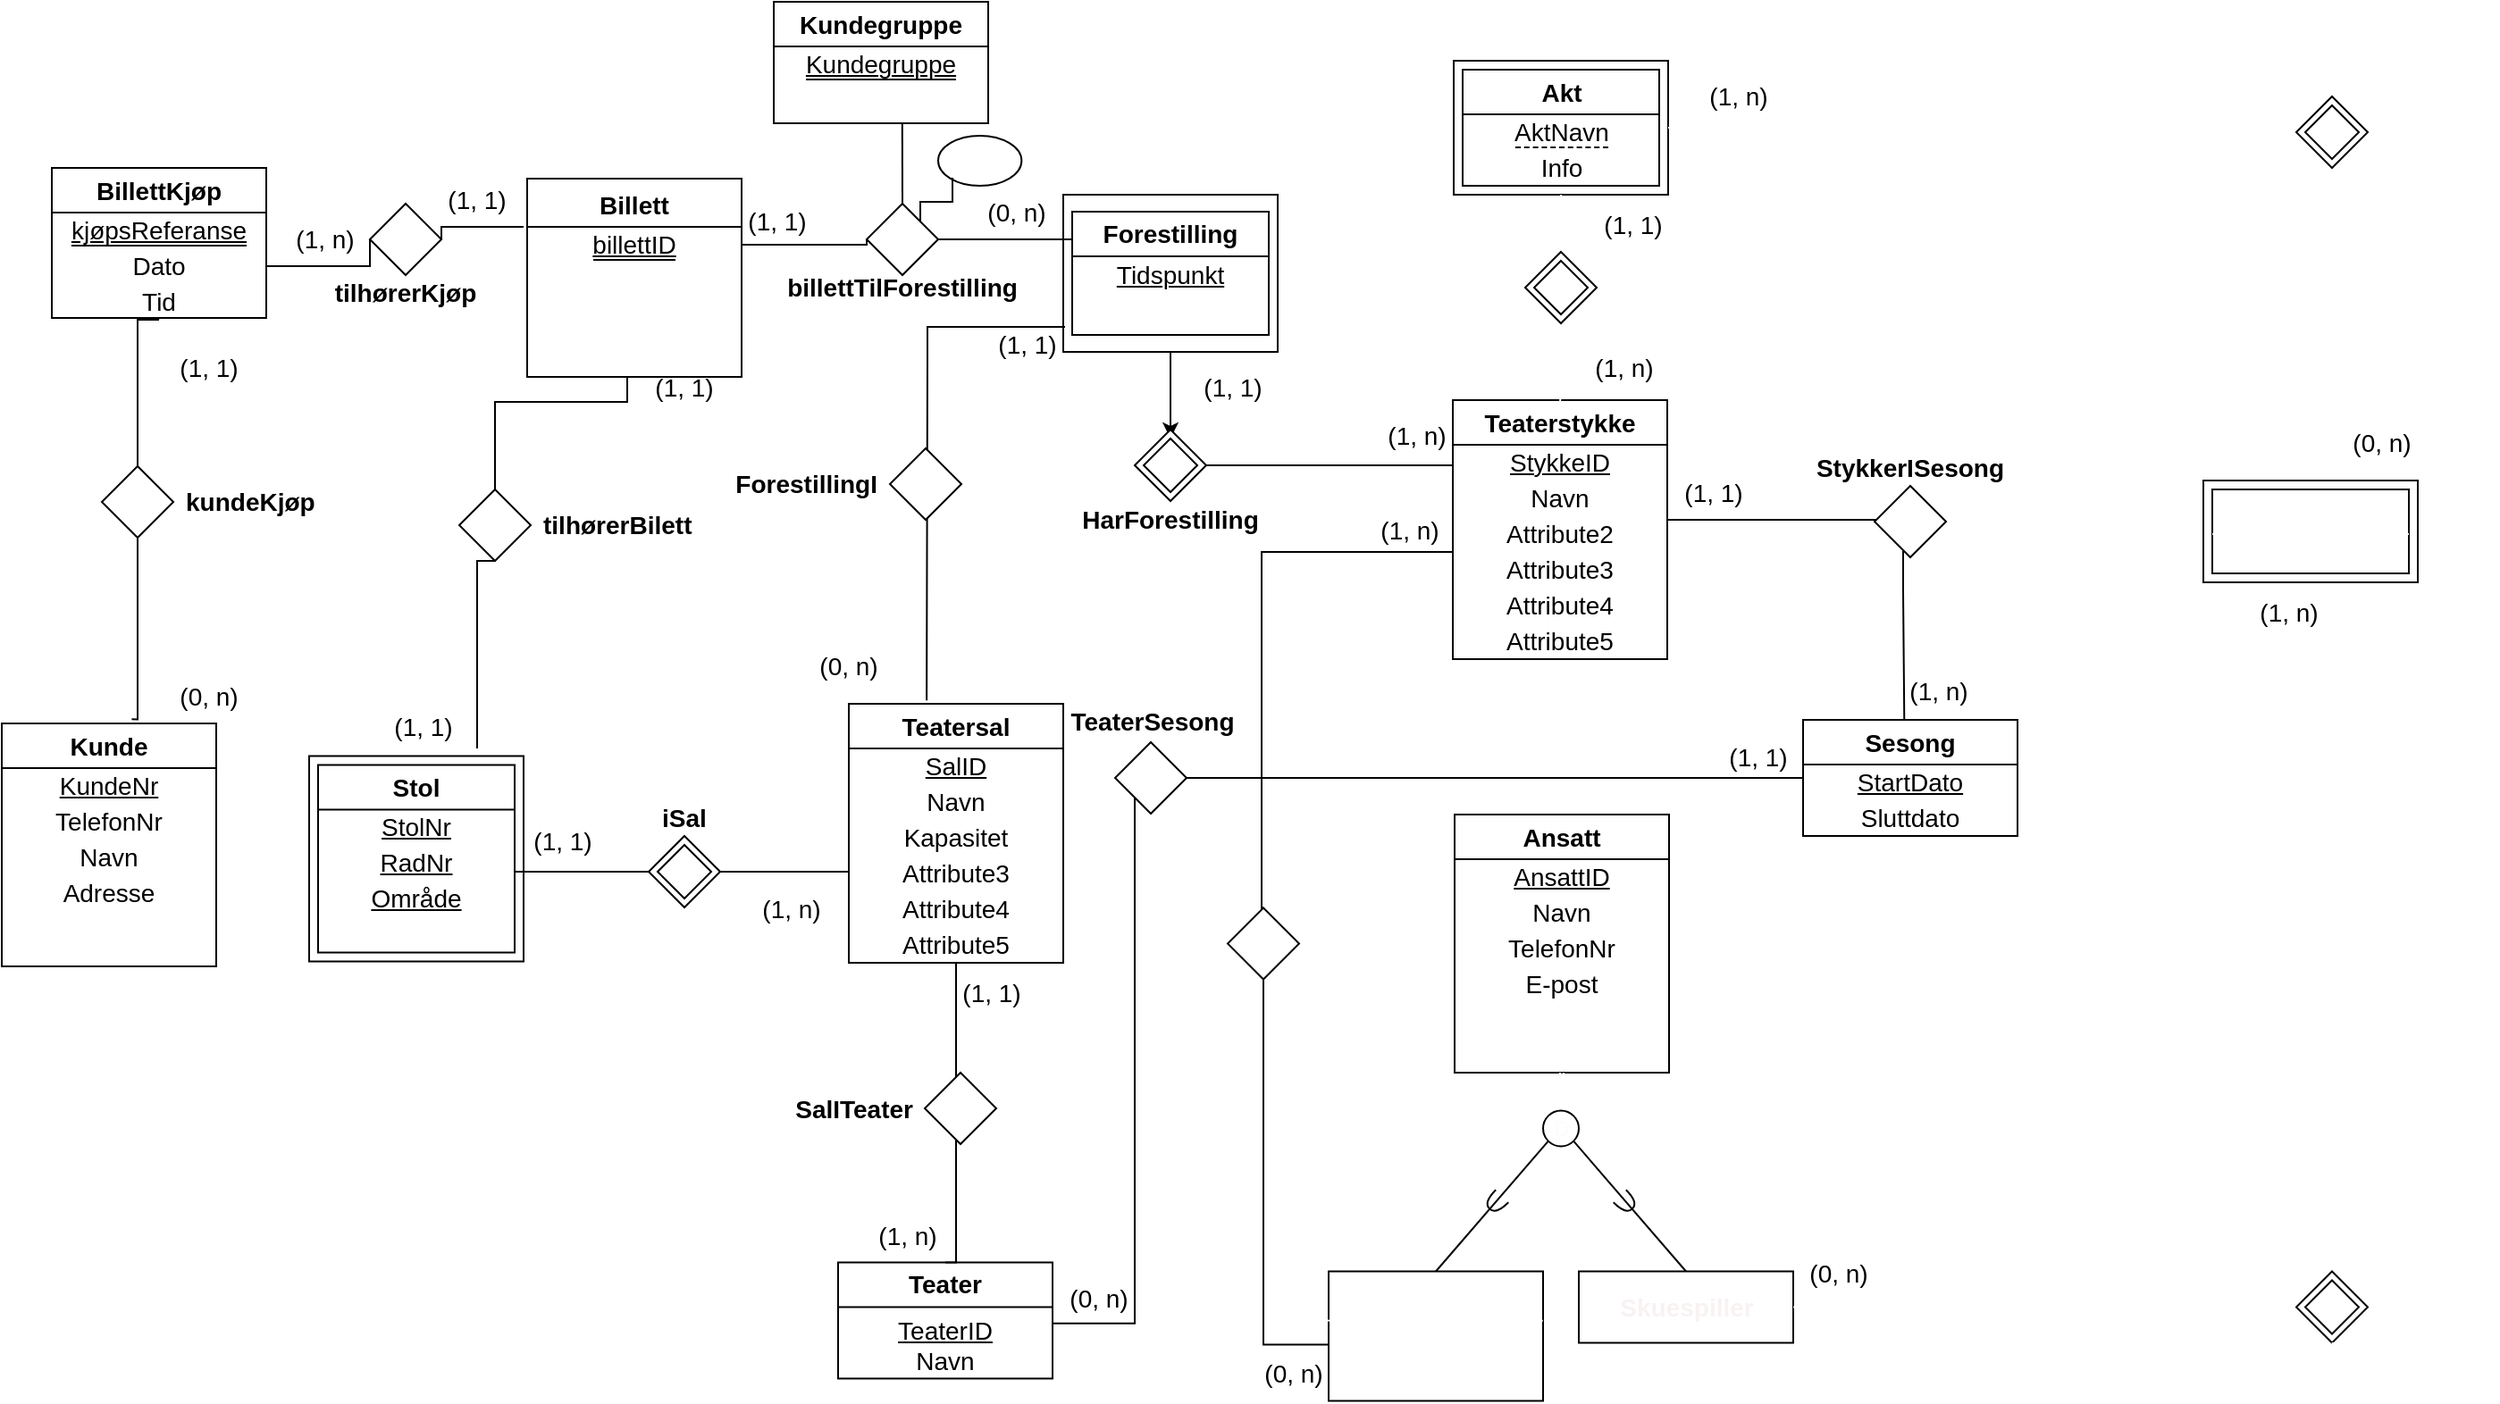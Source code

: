 <mxfile>
    <diagram id="6aBOskwQsQeoWCjWC5uv" name="Page-1">
        <mxGraphModel dx="1776" dy="909" grid="1" gridSize="14" guides="1" tooltips="1" connect="1" arrows="1" fold="1" page="1" pageScale="1" pageWidth="1654" pageHeight="2336" math="0" shadow="0">
            <root>
                <mxCell id="0"/>
                <mxCell id="1" parent="0"/>
                <mxCell id="17" value="" style="rounded=0;whiteSpace=wrap;html=1;fontSize=14;strokeColor=default;strokeWidth=1;" parent="1" vertex="1">
                    <mxGeometry x="28" y="432" width="120" height="136" as="geometry"/>
                </mxCell>
                <mxCell id="18" value="&lt;span style=&quot;font-size: 14px;&quot;&gt;&lt;b&gt;Kunde&lt;/b&gt;&lt;/span&gt;" style="text;strokeColor=none;align=center;fillColor=none;html=1;verticalAlign=middle;whiteSpace=wrap;rounded=0;strokeWidth=1;" parent="1" vertex="1">
                    <mxGeometry x="28" y="432" width="120" height="25" as="geometry"/>
                </mxCell>
                <mxCell id="19" style="edgeStyle=none;html=1;exitX=0;exitY=0;exitDx=0;exitDy=0;entryX=1;entryY=0;entryDx=0;entryDy=0;endArrow=none;endFill=0;" parent="1" edge="1">
                    <mxGeometry relative="1" as="geometry">
                        <mxPoint x="28" y="457" as="sourcePoint"/>
                        <mxPoint x="148" y="457" as="targetPoint"/>
                    </mxGeometry>
                </mxCell>
                <mxCell id="20" value="&lt;span style=&quot;font-size: 14px;&quot;&gt;TelefonNr&lt;/span&gt;" style="text;strokeColor=none;align=center;fillColor=none;html=1;verticalAlign=middle;whiteSpace=wrap;rounded=0;strokeWidth=1;fontStyle=0" parent="1" vertex="1">
                    <mxGeometry x="28" y="477" width="120" height="20" as="geometry"/>
                </mxCell>
                <mxCell id="21" value="&lt;span style=&quot;font-size: 14px;&quot;&gt;Navn&lt;/span&gt;" style="text;strokeColor=none;align=center;fillColor=none;html=1;verticalAlign=middle;whiteSpace=wrap;rounded=0;strokeWidth=1;fontStyle=0" parent="1" vertex="1">
                    <mxGeometry x="28" y="497" width="120" height="20" as="geometry"/>
                </mxCell>
                <mxCell id="22" value="&lt;span style=&quot;font-size: 14px;&quot;&gt;Adresse&lt;/span&gt;" style="text;strokeColor=none;align=center;fillColor=none;html=1;verticalAlign=middle;whiteSpace=wrap;rounded=0;strokeWidth=1;fontStyle=0" parent="1" vertex="1">
                    <mxGeometry x="28" y="517" width="120" height="20" as="geometry"/>
                </mxCell>
                <mxCell id="25" value="&lt;span style=&quot;font-size: 14px;&quot;&gt;&lt;u&gt;KundeNr&lt;/u&gt;&lt;/span&gt;" style="text;strokeColor=none;align=center;fillColor=none;html=1;verticalAlign=middle;whiteSpace=wrap;rounded=0;strokeWidth=1;labelPosition=center;verticalLabelPosition=middle;" parent="1" vertex="1">
                    <mxGeometry x="28" y="457" width="120" height="20" as="geometry"/>
                </mxCell>
                <mxCell id="27" value="" style="rounded=0;whiteSpace=wrap;html=1;fontSize=14;strokeColor=default;strokeWidth=1;" parent="1" vertex="1">
                    <mxGeometry x="502" y="421" width="120" height="145" as="geometry"/>
                </mxCell>
                <mxCell id="28" value="&lt;span style=&quot;font-size: 14px;&quot;&gt;&lt;b&gt;Teatersal&lt;/b&gt;&lt;/span&gt;" style="text;strokeColor=none;align=center;fillColor=none;html=1;verticalAlign=middle;whiteSpace=wrap;rounded=0;strokeWidth=1;" parent="1" vertex="1">
                    <mxGeometry x="502" y="421" width="120" height="25" as="geometry"/>
                </mxCell>
                <mxCell id="29" style="edgeStyle=none;html=1;exitX=0;exitY=0;exitDx=0;exitDy=0;entryX=1;entryY=0;entryDx=0;entryDy=0;endArrow=none;endFill=0;" parent="1" edge="1">
                    <mxGeometry relative="1" as="geometry">
                        <mxPoint x="502" y="446" as="sourcePoint"/>
                        <mxPoint x="622" y="446" as="targetPoint"/>
                    </mxGeometry>
                </mxCell>
                <mxCell id="30" value="&lt;span style=&quot;font-size: 14px;&quot;&gt;Navn&lt;/span&gt;" style="text;strokeColor=none;align=center;fillColor=none;html=1;verticalAlign=middle;whiteSpace=wrap;rounded=0;strokeWidth=1;fontStyle=0" parent="1" vertex="1">
                    <mxGeometry x="502" y="466" width="120" height="20" as="geometry"/>
                </mxCell>
                <mxCell id="31" value="&lt;span style=&quot;font-size: 14px;&quot;&gt;Kapasitet&lt;/span&gt;" style="text;strokeColor=none;align=center;fillColor=none;html=1;verticalAlign=middle;whiteSpace=wrap;rounded=0;strokeWidth=1;fontStyle=0" parent="1" vertex="1">
                    <mxGeometry x="502" y="486" width="120" height="20" as="geometry"/>
                </mxCell>
                <mxCell id="32" value="&lt;font style=&quot;font-size: 14px;&quot;&gt;Attribute3&lt;/font&gt;" style="text;strokeColor=none;align=center;fillColor=none;html=1;verticalAlign=middle;whiteSpace=wrap;rounded=0;strokeWidth=1;fontStyle=0" parent="1" vertex="1">
                    <mxGeometry x="502" y="506" width="120" height="20" as="geometry"/>
                </mxCell>
                <mxCell id="33" value="&lt;font style=&quot;font-size: 14px;&quot;&gt;Attribute4&lt;/font&gt;" style="text;strokeColor=none;align=center;fillColor=none;html=1;verticalAlign=middle;whiteSpace=wrap;rounded=0;strokeWidth=1;fontStyle=0" parent="1" vertex="1">
                    <mxGeometry x="502" y="526" width="120" height="20" as="geometry"/>
                </mxCell>
                <mxCell id="34" value="&lt;font style=&quot;font-size: 14px;&quot;&gt;Attribute5&lt;/font&gt;" style="text;strokeColor=none;align=center;fillColor=none;html=1;verticalAlign=middle;whiteSpace=wrap;rounded=0;strokeWidth=1;fontStyle=0" parent="1" vertex="1">
                    <mxGeometry x="502" y="546" width="120" height="20" as="geometry"/>
                </mxCell>
                <mxCell id="35" value="&lt;span style=&quot;font-size: 14px;&quot;&gt;&lt;u&gt;SalID&lt;/u&gt;&lt;/span&gt;" style="text;strokeColor=none;align=center;fillColor=none;html=1;verticalAlign=middle;whiteSpace=wrap;rounded=0;strokeWidth=1;labelPosition=center;verticalLabelPosition=middle;" parent="1" vertex="1">
                    <mxGeometry x="502" y="446" width="120" height="20" as="geometry"/>
                </mxCell>
                <mxCell id="45" value="" style="rounded=0;whiteSpace=wrap;html=1;fontSize=14;strokeColor=default;strokeWidth=1;" parent="1" vertex="1">
                    <mxGeometry x="622" y="136" width="120" height="88" as="geometry"/>
                </mxCell>
                <mxCell id="46" value="" style="rounded=0;whiteSpace=wrap;html=1;fontSize=14;strokeColor=default;strokeWidth=1;" parent="1" vertex="1">
                    <mxGeometry x="627" y="145.5" width="110" height="69" as="geometry"/>
                </mxCell>
                <mxCell id="47" value="&lt;span style=&quot;font-size: 14px;&quot;&gt;&lt;b&gt;Forestilling&lt;/b&gt;&lt;/span&gt;" style="text;strokeColor=none;align=center;fillColor=none;html=1;verticalAlign=middle;whiteSpace=wrap;rounded=0;strokeWidth=1;" parent="1" vertex="1">
                    <mxGeometry x="627" y="145.5" width="110" height="25" as="geometry"/>
                </mxCell>
                <mxCell id="50" style="edgeStyle=none;html=1;exitX=0;exitY=0;exitDx=0;exitDy=0;entryX=1;entryY=0;entryDx=0;entryDy=0;endArrow=none;endFill=0;" parent="1" edge="1">
                    <mxGeometry relative="1" as="geometry">
                        <mxPoint x="627" y="170.5" as="sourcePoint"/>
                        <mxPoint x="737" y="170.5" as="targetPoint"/>
                    </mxGeometry>
                </mxCell>
                <mxCell id="353" value="" style="edgeStyle=none;html=1;fontColor=#FFFFFF;exitX=0.5;exitY=1;exitDx=0;exitDy=0;" edge="1" parent="1" source="45" target="223">
                    <mxGeometry relative="1" as="geometry"/>
                </mxCell>
                <mxCell id="52" value="&lt;span style=&quot;font-size: 14px;&quot;&gt;Tidspunkt&lt;/span&gt;" style="text;strokeColor=none;align=center;fillColor=none;html=1;verticalAlign=middle;whiteSpace=wrap;rounded=0;strokeWidth=1;fontStyle=4" parent="1" vertex="1">
                    <mxGeometry x="627" y="170.5" width="110" height="20" as="geometry"/>
                </mxCell>
                <mxCell id="53" value="" style="rounded=0;whiteSpace=wrap;html=1;fontSize=14;strokeColor=default;strokeWidth=1;" parent="1" vertex="1">
                    <mxGeometry x="840" y="251" width="120" height="145" as="geometry"/>
                </mxCell>
                <mxCell id="54" value="&lt;span style=&quot;font-size: 14px;&quot;&gt;&lt;b&gt;Teaterstykke&lt;/b&gt;&lt;/span&gt;" style="text;strokeColor=none;align=center;fillColor=none;html=1;verticalAlign=middle;whiteSpace=wrap;rounded=0;strokeWidth=1;" parent="1" vertex="1">
                    <mxGeometry x="840" y="251" width="120" height="25" as="geometry"/>
                </mxCell>
                <mxCell id="55" style="edgeStyle=none;html=1;exitX=0;exitY=0;exitDx=0;exitDy=0;entryX=1;entryY=0;entryDx=0;entryDy=0;endArrow=none;endFill=0;" parent="1" edge="1">
                    <mxGeometry relative="1" as="geometry">
                        <mxPoint x="840" y="276" as="sourcePoint"/>
                        <mxPoint x="960" y="276" as="targetPoint"/>
                    </mxGeometry>
                </mxCell>
                <mxCell id="56" value="&lt;span style=&quot;font-size: 14px;&quot;&gt;Navn&lt;/span&gt;" style="text;strokeColor=none;align=center;fillColor=none;html=1;verticalAlign=middle;whiteSpace=wrap;rounded=0;strokeWidth=1;fontStyle=0" parent="1" vertex="1">
                    <mxGeometry x="840" y="296" width="120" height="20" as="geometry"/>
                </mxCell>
                <mxCell id="57" value="&lt;font style=&quot;font-size: 14px;&quot;&gt;Attribute2&lt;/font&gt;" style="text;strokeColor=none;align=center;fillColor=none;html=1;verticalAlign=middle;whiteSpace=wrap;rounded=0;strokeWidth=1;fontStyle=0" parent="1" vertex="1">
                    <mxGeometry x="840" y="316" width="120" height="20" as="geometry"/>
                </mxCell>
                <mxCell id="58" value="&lt;font style=&quot;font-size: 14px;&quot;&gt;Attribute3&lt;/font&gt;" style="text;strokeColor=none;align=center;fillColor=none;html=1;verticalAlign=middle;whiteSpace=wrap;rounded=0;strokeWidth=1;fontStyle=0" parent="1" vertex="1">
                    <mxGeometry x="840" y="336" width="120" height="20" as="geometry"/>
                </mxCell>
                <mxCell id="59" value="&lt;font style=&quot;font-size: 14px;&quot;&gt;Attribute4&lt;/font&gt;" style="text;strokeColor=none;align=center;fillColor=none;html=1;verticalAlign=middle;whiteSpace=wrap;rounded=0;strokeWidth=1;fontStyle=0" parent="1" vertex="1">
                    <mxGeometry x="840" y="356" width="120" height="20" as="geometry"/>
                </mxCell>
                <mxCell id="60" value="&lt;font style=&quot;font-size: 14px;&quot;&gt;Attribute5&lt;/font&gt;" style="text;strokeColor=none;align=center;fillColor=none;html=1;verticalAlign=middle;whiteSpace=wrap;rounded=0;strokeWidth=1;fontStyle=0" parent="1" vertex="1">
                    <mxGeometry x="840" y="376" width="120" height="20" as="geometry"/>
                </mxCell>
                <mxCell id="61" value="&lt;span style=&quot;font-size: 14px;&quot;&gt;StykkeID&lt;/span&gt;" style="text;strokeColor=none;align=center;fillColor=none;html=1;verticalAlign=middle;whiteSpace=wrap;rounded=0;strokeWidth=1;labelPosition=center;verticalLabelPosition=middle;fontStyle=4" parent="1" vertex="1">
                    <mxGeometry x="840" y="276" width="120" height="20" as="geometry"/>
                </mxCell>
                <mxCell id="62" value="" style="rounded=0;whiteSpace=wrap;html=1;fontSize=14;strokeColor=default;strokeWidth=1;" parent="1" vertex="1">
                    <mxGeometry x="322" y="127" width="120" height="111" as="geometry"/>
                </mxCell>
                <mxCell id="63" value="&lt;span style=&quot;font-size: 14px;&quot;&gt;&lt;b&gt;Billett&lt;/b&gt;&lt;/span&gt;" style="text;strokeColor=none;align=center;fillColor=none;html=1;verticalAlign=middle;whiteSpace=wrap;rounded=0;strokeWidth=1;" parent="1" vertex="1">
                    <mxGeometry x="322" y="129" width="120" height="25" as="geometry"/>
                </mxCell>
                <mxCell id="64" style="edgeStyle=none;html=1;exitX=0;exitY=0;exitDx=0;exitDy=0;entryX=1;entryY=0;entryDx=0;entryDy=0;endArrow=none;endFill=0;" parent="1" edge="1">
                    <mxGeometry relative="1" as="geometry">
                        <mxPoint x="322" y="154" as="sourcePoint"/>
                        <mxPoint x="442" y="154" as="targetPoint"/>
                    </mxGeometry>
                </mxCell>
                <mxCell id="70" value="&lt;span style=&quot;border-bottom: 1px solid black&quot;&gt;&lt;font style=&quot;font-size: 14px;&quot;&gt;billettID&lt;/font&gt;&lt;/span&gt;" style="text;strokeColor=none;align=center;fillColor=none;html=1;verticalAlign=middle;whiteSpace=wrap;rounded=0;strokeWidth=1;labelPosition=center;verticalLabelPosition=middle;fontStyle=4" parent="1" vertex="1">
                    <mxGeometry x="322" y="154" width="120" height="20" as="geometry"/>
                </mxCell>
                <mxCell id="84" value="" style="rounded=0;whiteSpace=wrap;html=1;fontSize=14;strokeColor=default;strokeWidth=1;" parent="1" vertex="1">
                    <mxGeometry x="200" y="450.25" width="120" height="115" as="geometry"/>
                </mxCell>
                <mxCell id="85" value="" style="rounded=0;whiteSpace=wrap;html=1;fontSize=14;strokeColor=default;strokeWidth=1;" parent="1" vertex="1">
                    <mxGeometry x="205" y="455.25" width="110" height="105" as="geometry"/>
                </mxCell>
                <mxCell id="86" value="&lt;span style=&quot;font-size: 14px;&quot;&gt;&lt;b&gt;Stol&lt;/b&gt;&lt;/span&gt;" style="text;strokeColor=none;align=center;fillColor=none;html=1;verticalAlign=middle;whiteSpace=wrap;rounded=0;strokeWidth=1;" parent="1" vertex="1">
                    <mxGeometry x="205" y="455.25" width="110" height="25" as="geometry"/>
                </mxCell>
                <mxCell id="87" value="&lt;span style=&quot;font-size: 14px;&quot;&gt;RadNr&lt;/span&gt;" style="text;strokeColor=none;align=center;fillColor=none;html=1;verticalAlign=middle;whiteSpace=wrap;rounded=0;strokeWidth=1;fontStyle=4" parent="1" vertex="1">
                    <mxGeometry x="205" y="500.25" width="110" height="20" as="geometry"/>
                </mxCell>
                <mxCell id="88" value="&lt;span style=&quot;font-size: 14px;&quot;&gt;Område&lt;/span&gt;" style="text;strokeColor=none;align=center;fillColor=none;html=1;verticalAlign=middle;whiteSpace=wrap;rounded=0;strokeWidth=1;fontStyle=4" parent="1" vertex="1">
                    <mxGeometry x="205" y="520.25" width="110" height="20" as="geometry"/>
                </mxCell>
                <mxCell id="89" style="edgeStyle=none;html=1;exitX=0;exitY=0;exitDx=0;exitDy=0;entryX=1;entryY=0;entryDx=0;entryDy=0;endArrow=none;endFill=0;" parent="1" edge="1">
                    <mxGeometry relative="1" as="geometry">
                        <mxPoint x="205" y="480.25" as="sourcePoint"/>
                        <mxPoint x="315" y="480.25" as="targetPoint"/>
                    </mxGeometry>
                </mxCell>
                <mxCell id="91" value="&lt;span style=&quot;font-size: 14px;&quot;&gt;StolNr&lt;/span&gt;" style="text;strokeColor=none;align=center;fillColor=none;html=1;verticalAlign=middle;whiteSpace=wrap;rounded=0;strokeWidth=1;fontStyle=4" parent="1" vertex="1">
                    <mxGeometry x="205" y="481.25" width="110" height="16.5" as="geometry"/>
                </mxCell>
                <mxCell id="129" value="" style="rounded=0;whiteSpace=wrap;html=1;fontSize=14;strokeColor=default;strokeWidth=1;glass=0;labelBorderColor=none;fillColor=none;" parent="1" vertex="1">
                    <mxGeometry x="840.5" y="61" width="120" height="75" as="geometry"/>
                </mxCell>
                <mxCell id="130" value="" style="rounded=0;whiteSpace=wrap;html=1;fontSize=14;strokeColor=default;strokeWidth=1;glass=0;labelBorderColor=none;fillColor=none;" parent="1" vertex="1">
                    <mxGeometry x="845.5" y="66" width="110" height="65" as="geometry"/>
                </mxCell>
                <mxCell id="131" value="&lt;b&gt;&lt;font style=&quot;font-size: 14px;&quot;&gt;Akt&lt;/font&gt;&lt;/b&gt;" style="text;strokeColor=none;align=center;fillColor=none;html=1;verticalAlign=middle;whiteSpace=wrap;rounded=0;strokeWidth=1;glass=0;labelBorderColor=none;" parent="1" vertex="1">
                    <mxGeometry x="845.5" y="66" width="110" height="25" as="geometry"/>
                </mxCell>
                <mxCell id="132" value="&lt;span style=&quot;border-bottom: 1px dashed black&quot;&gt;&lt;font style=&quot;font-size: 14px;&quot;&gt;AktNavn&lt;/font&gt;&lt;/span&gt;" style="text;strokeColor=none;align=center;fillColor=none;html=1;verticalAlign=middle;whiteSpace=wrap;rounded=0;strokeWidth=1;glass=0;labelBorderColor=none;" parent="1" vertex="1">
                    <mxGeometry x="845.5" y="91" width="110" height="20" as="geometry"/>
                </mxCell>
                <mxCell id="133" value="&lt;span style=&quot;border-color: var(--border-color); font-size: 14px;&quot;&gt;Info&lt;/span&gt;" style="text;strokeColor=none;align=center;fillColor=none;html=1;verticalAlign=middle;whiteSpace=wrap;rounded=0;strokeWidth=1;glass=0;labelBorderColor=none;" parent="1" vertex="1">
                    <mxGeometry x="845.5" y="111" width="110" height="20" as="geometry"/>
                </mxCell>
                <mxCell id="134" style="edgeStyle=none;html=1;exitX=0;exitY=0;exitDx=0;exitDy=0;entryX=1;entryY=0;entryDx=0;entryDy=0;endArrow=none;endFill=0;" parent="1" source="132" target="132" edge="1">
                    <mxGeometry relative="1" as="geometry"/>
                </mxCell>
                <mxCell id="136" value="&lt;b&gt;HarForestilling&lt;/b&gt;" style="text;strokeColor=none;align=center;fillColor=none;html=1;verticalAlign=middle;whiteSpace=wrap;rounded=0;fontSize=14;glass=0;labelBorderColor=none;strokeWidth=2;" parent="1" vertex="1">
                    <mxGeometry x="652" y="307.5" width="60" height="20" as="geometry"/>
                </mxCell>
                <mxCell id="143" value="" style="rounded=0;whiteSpace=wrap;html=1;fontSize=14;strokeColor=default;strokeWidth=1;" parent="1" vertex="1">
                    <mxGeometry x="841" y="483" width="120" height="144.5" as="geometry"/>
                </mxCell>
                <mxCell id="144" value="&lt;span style=&quot;font-size: 14px;&quot;&gt;&lt;b&gt;Ansatt&lt;/b&gt;&lt;/span&gt;" style="text;strokeColor=none;align=center;fillColor=none;html=1;verticalAlign=middle;whiteSpace=wrap;rounded=0;strokeWidth=1;" parent="1" vertex="1">
                    <mxGeometry x="841" y="483" width="120" height="25" as="geometry"/>
                </mxCell>
                <mxCell id="145" style="edgeStyle=none;html=1;exitX=0;exitY=0;exitDx=0;exitDy=0;entryX=1;entryY=0;entryDx=0;entryDy=0;endArrow=none;endFill=0;" parent="1" edge="1">
                    <mxGeometry relative="1" as="geometry">
                        <mxPoint x="841" y="508" as="sourcePoint"/>
                        <mxPoint x="961" y="508" as="targetPoint"/>
                    </mxGeometry>
                </mxCell>
                <mxCell id="146" value="&lt;span style=&quot;font-size: 14px;&quot;&gt;Navn&lt;/span&gt;" style="text;strokeColor=none;align=center;fillColor=none;html=1;verticalAlign=middle;whiteSpace=wrap;rounded=0;strokeWidth=1;fontStyle=0" parent="1" vertex="1">
                    <mxGeometry x="841" y="528" width="120" height="20" as="geometry"/>
                </mxCell>
                <mxCell id="147" value="&lt;span style=&quot;font-size: 14px;&quot;&gt;TelefonNr&lt;/span&gt;" style="text;strokeColor=none;align=center;fillColor=none;html=1;verticalAlign=middle;whiteSpace=wrap;rounded=0;strokeWidth=1;fontStyle=0" parent="1" vertex="1">
                    <mxGeometry x="841" y="548" width="120" height="20" as="geometry"/>
                </mxCell>
                <mxCell id="148" value="&lt;span style=&quot;font-size: 14px;&quot;&gt;E-post&lt;/span&gt;" style="text;strokeColor=none;align=center;fillColor=none;html=1;verticalAlign=middle;whiteSpace=wrap;rounded=0;strokeWidth=1;fontStyle=0" parent="1" vertex="1">
                    <mxGeometry x="841" y="568" width="120" height="20" as="geometry"/>
                </mxCell>
                <mxCell id="151" value="&lt;span style=&quot;font-size: 14px;&quot;&gt;&lt;u&gt;AnsattID&lt;/u&gt;&lt;/span&gt;" style="text;strokeColor=none;align=center;fillColor=none;html=1;verticalAlign=middle;whiteSpace=wrap;rounded=0;strokeWidth=1;labelPosition=center;verticalLabelPosition=middle;" parent="1" vertex="1">
                    <mxGeometry x="841" y="508" width="120" height="20" as="geometry"/>
                </mxCell>
                <mxCell id="153" value="&lt;font color=&quot;#fefbfb&quot;&gt;D&lt;/font&gt;" style="ellipse;whiteSpace=wrap;html=1;aspect=fixed;fontColor=#000000;" parent="1" vertex="1">
                    <mxGeometry x="890.5" y="648.75" width="20" height="20" as="geometry"/>
                </mxCell>
                <mxCell id="154" value="" style="endArrow=none;html=1;strokeColor=default;endSize=6;targetPerimeterSpacing=0;endFill=0;exitX=1;exitY=1;exitDx=0;exitDy=0;entryX=0.5;entryY=0;entryDx=0;entryDy=0;fontColor=#000000;strokeWidth=1;" parent="1" source="153" target="157" edge="1">
                    <mxGeometry relative="1" as="geometry">
                        <mxPoint x="930.5" y="688.75" as="sourcePoint"/>
                        <mxPoint x="1030.5" y="738.75" as="targetPoint"/>
                    </mxGeometry>
                </mxCell>
                <mxCell id="155" value="" style="shape=requiredInterface;html=1;verticalLabelPosition=bottom;sketch=0;rotation=45;fontColor=#000000;" parent="154" vertex="1">
                    <mxGeometry width="10" height="10" relative="1" as="geometry">
                        <mxPoint x="-7" y="-7" as="offset"/>
                    </mxGeometry>
                </mxCell>
                <mxCell id="156" value="" style="rounded=0;whiteSpace=wrap;html=1;fontSize=14;strokeColor=default;strokeWidth=1;movable=1;resizable=1;rotatable=1;deletable=1;editable=1;connectable=1;fontColor=#000000;" parent="1" vertex="1">
                    <mxGeometry x="910.5" y="738.75" width="120" height="40" as="geometry"/>
                </mxCell>
                <mxCell id="157" value="&lt;span style=&quot;font-size: 14px;&quot;&gt;&lt;b&gt;&lt;font color=&quot;#f8f2f2&quot;&gt;Skuespiller&lt;/font&gt;&lt;/b&gt;&lt;/span&gt;" style="text;strokeColor=none;align=center;fillColor=none;html=1;verticalAlign=middle;whiteSpace=wrap;rounded=0;strokeWidth=1;movable=1;resizable=1;rotatable=1;deletable=1;editable=1;connectable=1;fontColor=#000000;" parent="1" vertex="1">
                    <mxGeometry x="910.5" y="738.75" width="120" height="40" as="geometry"/>
                </mxCell>
                <mxCell id="158" value="" style="rounded=0;whiteSpace=wrap;html=1;fontSize=14;strokeColor=default;strokeWidth=1;movable=1;resizable=1;rotatable=1;deletable=1;editable=1;connectable=1;fontColor=#000000;" parent="1" vertex="1">
                    <mxGeometry x="770.5" y="738.75" width="120" height="72.5" as="geometry"/>
                </mxCell>
                <mxCell id="159" value="&lt;span style=&quot;font-size: 14px;&quot;&gt;&lt;b&gt;&lt;font color=&quot;#ffffff&quot;&gt;Annet&lt;/font&gt;&lt;/b&gt;&lt;/span&gt;" style="text;strokeColor=none;align=center;fillColor=none;html=1;verticalAlign=middle;whiteSpace=wrap;rounded=0;strokeWidth=1;movable=1;resizable=1;rotatable=1;deletable=1;editable=1;connectable=1;fontColor=#000000;" parent="1" vertex="1">
                    <mxGeometry x="770.5" y="738.75" width="120" height="30.5" as="geometry"/>
                </mxCell>
                <mxCell id="160" value="" style="endArrow=none;html=1;strokeColor=default;endSize=6;targetPerimeterSpacing=0;endFill=0;exitX=0;exitY=1;exitDx=0;exitDy=0;entryX=0.5;entryY=0;entryDx=0;entryDy=0;fontColor=#000000;strokeWidth=1;" parent="1" source="153" target="159" edge="1">
                    <mxGeometry relative="1" as="geometry">
                        <mxPoint x="853.43" y="653.751" as="sourcePoint"/>
                        <mxPoint x="720.501" y="726.68" as="targetPoint"/>
                    </mxGeometry>
                </mxCell>
                <mxCell id="161" value="" style="shape=requiredInterface;html=1;verticalLabelPosition=bottom;sketch=0;rotation=-225;flipH=0;flipV=0;fontColor=#000000;" parent="160" vertex="1">
                    <mxGeometry width="10" height="10" relative="1" as="geometry">
                        <mxPoint x="-3" y="-7" as="offset"/>
                    </mxGeometry>
                </mxCell>
                <mxCell id="162" value="" style="shape=link;html=1;endArrow=none;endFill=0;curved=1;entryX=0.5;entryY=0;entryDx=0;entryDy=0;strokeColor=#FFFFFF;fontColor=#000000;strokeWidth=1;width=2;fillColor=#f9f7ed;exitX=0.5;exitY=1;exitDx=0;exitDy=0;" parent="1" source="143" edge="1">
                    <mxGeometry width="100" relative="1" as="geometry">
                        <mxPoint x="900.33" y="614" as="sourcePoint"/>
                        <mxPoint x="900.33" y="644" as="targetPoint"/>
                    </mxGeometry>
                </mxCell>
                <mxCell id="164" value="Stilling" style="text;html=1;align=center;verticalAlign=middle;resizable=0;points=[];autosize=1;strokeColor=none;fillColor=none;fontColor=#ffffff;" parent="1" vertex="1">
                    <mxGeometry x="795.5" y="766.25" width="70" height="28" as="geometry"/>
                </mxCell>
                <mxCell id="165" value="" style="edgeStyle=segmentEdgeStyle;endArrow=none;html=1;curved=0;rounded=0;endSize=8;startSize=8;endFill=0;strokeColor=#FFFFFF;fontColor=#ffffff;entryX=0.999;entryY=0.906;entryDx=0;entryDy=0;entryPerimeter=0;" parent="1" target="159" edge="1">
                    <mxGeometry width="50" height="50" relative="1" as="geometry">
                        <mxPoint x="770.5" y="766.25" as="sourcePoint"/>
                        <mxPoint x="850.49" y="766.25" as="targetPoint"/>
                        <Array as="points">
                            <mxPoint x="769.5" y="766.25"/>
                        </Array>
                    </mxGeometry>
                </mxCell>
                <mxCell id="168" value="Status" style="text;html=1;align=center;verticalAlign=middle;resizable=0;points=[];autosize=1;strokeColor=none;fillColor=none;fontColor=#ffffff;" parent="1" vertex="1">
                    <mxGeometry x="866" y="588" width="70" height="28" as="geometry"/>
                </mxCell>
                <mxCell id="169" value="" style="rounded=0;whiteSpace=wrap;html=1;fontSize=14;strokeColor=default;strokeWidth=1;fontColor=#ffffff;" parent="1" vertex="1">
                    <mxGeometry x="1260" y="296" width="120" height="57" as="geometry"/>
                </mxCell>
                <mxCell id="170" value="" style="rounded=0;whiteSpace=wrap;html=1;fontSize=14;strokeColor=default;strokeWidth=1;fontColor=#ffffff;" parent="1" vertex="1">
                    <mxGeometry x="1265" y="301" width="110" height="47" as="geometry"/>
                </mxCell>
                <mxCell id="171" value="&lt;span style=&quot;font-size: 14px;&quot;&gt;&lt;b&gt;Rolle&lt;/b&gt;&lt;/span&gt;" style="text;strokeColor=none;align=center;fillColor=none;html=1;verticalAlign=middle;whiteSpace=wrap;rounded=0;strokeWidth=1;fontColor=#ffffff;" parent="1" vertex="1">
                    <mxGeometry x="1265" y="301" width="110" height="25" as="geometry"/>
                </mxCell>
                <mxCell id="172" value="&lt;span style=&quot;font-size: 14px;&quot;&gt;Navn&lt;/span&gt;" style="text;strokeColor=none;align=center;fillColor=none;html=1;verticalAlign=middle;whiteSpace=wrap;rounded=0;strokeWidth=1;labelPosition=center;verticalLabelPosition=middle;fontColor=#ffffff;" parent="1" vertex="1">
                    <mxGeometry x="1265" y="326" width="110" height="20" as="geometry"/>
                </mxCell>
                <mxCell id="173" style="edgeStyle=none;html=1;exitX=0;exitY=0;exitDx=0;exitDy=0;entryX=1;entryY=0;entryDx=0;entryDy=0;endArrow=none;endFill=0;strokeColor=#FFFFFF;fontColor=#ffffff;" parent="1" source="172" target="172" edge="1">
                    <mxGeometry relative="1" as="geometry"/>
                </mxCell>
                <mxCell id="174" value="" style="edgeStyle=segmentEdgeStyle;endArrow=none;html=1;curved=0;rounded=0;endSize=8;startSize=8;endFill=0;strokeColor=#FFFFFF;fontColor=#ffffff;entryX=0.568;entryY=1.047;entryDx=0;entryDy=0;entryPerimeter=0;exitX=1;exitY=0.5;exitDx=0;exitDy=0;" parent="1" source="157" target="169" edge="1">
                    <mxGeometry width="50" height="50" relative="1" as="geometry">
                        <mxPoint x="1274" y="728.29" as="sourcePoint"/>
                        <mxPoint x="1328.0" y="385" as="targetPoint"/>
                        <Array as="points">
                            <mxPoint x="1288" y="759"/>
                            <mxPoint x="1330" y="759"/>
                            <mxPoint x="1330" y="356"/>
                        </Array>
                    </mxGeometry>
                </mxCell>
                <mxCell id="180" value="" style="rhombus;whiteSpace=wrap;html=1;fontSize=14;strokeColor=default;fontColor=#ffffff;" parent="1" vertex="1">
                    <mxGeometry x="1312" y="738.75" width="40" height="40" as="geometry"/>
                </mxCell>
                <mxCell id="181" value="&lt;b&gt;SpillerRolle&lt;br&gt;&lt;br&gt;&lt;/b&gt;" style="text;strokeColor=none;align=center;fillColor=none;html=1;verticalAlign=middle;whiteSpace=wrap;rounded=0;fontSize=14;fontColor=#ffffff;" parent="1" vertex="1">
                    <mxGeometry x="1302" y="778.75" width="60" height="20" as="geometry"/>
                </mxCell>
                <mxCell id="182" value="" style="rhombus;whiteSpace=wrap;html=1;fontSize=14;strokeColor=default;fontColor=#ffffff;" parent="1" vertex="1">
                    <mxGeometry x="1317" y="743.75" width="30" height="30" as="geometry"/>
                </mxCell>
                <mxCell id="183" value="" style="edgeStyle=segmentEdgeStyle;endArrow=none;html=1;curved=0;rounded=0;endSize=8;startSize=8;endFill=0;strokeColor=#FFFFFF;fontColor=#ffffff;exitX=1;exitY=0.5;exitDx=0;exitDy=0;" parent="1" source="129" edge="1">
                    <mxGeometry width="50" height="50" relative="1" as="geometry">
                        <mxPoint x="1134" y="154" as="sourcePoint"/>
                        <mxPoint x="1330" y="294" as="targetPoint"/>
                        <Array as="points">
                            <mxPoint x="1330" y="99"/>
                        </Array>
                    </mxGeometry>
                </mxCell>
                <mxCell id="185" value="" style="edgeStyle=segmentEdgeStyle;endArrow=none;html=1;curved=0;rounded=0;endSize=8;startSize=8;endFill=0;strokeColor=#FFFFFF;fontColor=#ffffff;exitX=0.5;exitY=1;exitDx=0;exitDy=0;" parent="1" source="129" edge="1">
                    <mxGeometry width="50" height="50" relative="1" as="geometry">
                        <mxPoint x="880.5" y="210" as="sourcePoint"/>
                        <mxPoint x="900" y="252" as="targetPoint"/>
                        <Array as="points">
                            <mxPoint x="900" y="247"/>
                        </Array>
                    </mxGeometry>
                </mxCell>
                <mxCell id="186" value="" style="rhombus;whiteSpace=wrap;html=1;fontSize=14;strokeColor=default;fontColor=#ffffff;" parent="1" vertex="1">
                    <mxGeometry x="880.5" y="168" width="40" height="40" as="geometry"/>
                </mxCell>
                <mxCell id="187" value="&lt;b&gt;AktIStykke&lt;/b&gt;" style="text;strokeColor=none;align=center;fillColor=none;html=1;verticalAlign=middle;whiteSpace=wrap;rounded=0;fontSize=14;fontColor=#ffffff;" parent="1" vertex="1">
                    <mxGeometry x="940.5" y="178" width="60" height="20" as="geometry"/>
                </mxCell>
                <mxCell id="188" value="" style="rhombus;whiteSpace=wrap;html=1;fontSize=14;strokeColor=default;fontColor=#ffffff;" parent="1" vertex="1">
                    <mxGeometry x="885.5" y="173" width="30" height="30" as="geometry"/>
                </mxCell>
                <mxCell id="190" value="" style="rhombus;whiteSpace=wrap;html=1;fontSize=14;strokeColor=default;fontColor=#ffffff;" parent="1" vertex="1">
                    <mxGeometry x="714.0" y="535.25" width="40" height="40" as="geometry"/>
                </mxCell>
                <mxCell id="191" value="&lt;b&gt;Innvolvert&lt;/b&gt;" style="text;strokeColor=none;align=left;fillColor=none;html=1;verticalAlign=middle;whiteSpace=wrap;rounded=0;fontSize=14;fontColor=#ffffff;" parent="1" vertex="1">
                    <mxGeometry x="758.5" y="545.25" width="60" height="20" as="geometry"/>
                </mxCell>
                <mxCell id="192" value="" style="rhombus;whiteSpace=wrap;html=1;fontSize=14;strokeColor=default;fontColor=#ffffff;" parent="1" vertex="1">
                    <mxGeometry x="1312" y="81" width="40" height="40" as="geometry"/>
                </mxCell>
                <mxCell id="193" value="&lt;b&gt;DeltarIAkt&lt;/b&gt;" style="text;strokeColor=none;align=center;fillColor=none;html=1;verticalAlign=middle;whiteSpace=wrap;rounded=0;fontSize=14;fontColor=#ffffff;" parent="1" vertex="1">
                    <mxGeometry x="1362" y="91" width="60" height="20" as="geometry"/>
                </mxCell>
                <mxCell id="194" value="" style="rhombus;whiteSpace=wrap;html=1;fontSize=14;strokeColor=default;fontColor=#ffffff;" parent="1" vertex="1">
                    <mxGeometry x="1317" y="86" width="30" height="30" as="geometry"/>
                </mxCell>
                <mxCell id="196" value="(0, n)" style="text;strokeColor=none;align=center;fillColor=none;html=1;verticalAlign=middle;whiteSpace=wrap;rounded=0;fontSize=14;" vertex="1" parent="1">
                    <mxGeometry x="1036" y="725" width="40" height="30" as="geometry"/>
                </mxCell>
                <mxCell id="199" value="(0, n)" style="text;strokeColor=none;align=center;fillColor=none;html=1;verticalAlign=middle;whiteSpace=wrap;rounded=0;fontSize=14;" vertex="1" parent="1">
                    <mxGeometry x="1340" y="260" width="40" height="30" as="geometry"/>
                </mxCell>
                <mxCell id="200" value="(1, n)" style="text;strokeColor=none;align=center;fillColor=none;html=1;verticalAlign=middle;whiteSpace=wrap;rounded=0;fontSize=14;" vertex="1" parent="1">
                    <mxGeometry x="1288" y="355" width="40" height="30" as="geometry"/>
                </mxCell>
                <mxCell id="201" value="(1, n)" style="text;strokeColor=none;align=center;fillColor=none;html=1;verticalAlign=middle;whiteSpace=wrap;rounded=0;fontSize=14;" vertex="1" parent="1">
                    <mxGeometry x="980" y="66" width="40" height="30" as="geometry"/>
                </mxCell>
                <mxCell id="202" value="(1, 1)" style="text;strokeColor=none;align=center;fillColor=none;html=1;verticalAlign=middle;whiteSpace=wrap;rounded=0;fontSize=14;" vertex="1" parent="1">
                    <mxGeometry x="921" y="138" width="40" height="30" as="geometry"/>
                </mxCell>
                <mxCell id="203" value="(1, n)" style="text;strokeColor=none;align=center;fillColor=none;html=1;verticalAlign=middle;whiteSpace=wrap;rounded=0;fontSize=14;" vertex="1" parent="1">
                    <mxGeometry x="916" y="218" width="40" height="30" as="geometry"/>
                </mxCell>
                <mxCell id="207" value="" style="edgeStyle=segmentEdgeStyle;endArrow=none;html=1;curved=0;rounded=0;endSize=8;startSize=8;endFill=0;exitX=0.5;exitY=1;exitDx=0;exitDy=0;" edge="1" parent="1" source="190">
                    <mxGeometry width="50" height="50" relative="1" as="geometry">
                        <mxPoint x="730.5" y="779.69" as="sourcePoint"/>
                        <mxPoint x="770.5" y="779.69" as="targetPoint"/>
                        <Array as="points">
                            <mxPoint x="734" y="780"/>
                        </Array>
                    </mxGeometry>
                </mxCell>
                <mxCell id="211" value="" style="edgeStyle=segmentEdgeStyle;endArrow=none;html=1;curved=0;rounded=0;endSize=8;startSize=8;endFill=0;exitX=0;exitY=0;exitDx=0;exitDy=0;entryX=0.5;entryY=0;entryDx=0;entryDy=0;" edge="1" parent="1" source="58" target="190">
                    <mxGeometry width="50" height="50" relative="1" as="geometry">
                        <mxPoint x="733.44" y="480" as="sourcePoint"/>
                        <mxPoint x="733" y="532" as="targetPoint"/>
                        <Array as="points">
                            <mxPoint x="733" y="336"/>
                            <mxPoint x="733" y="535"/>
                        </Array>
                    </mxGeometry>
                </mxCell>
                <mxCell id="212" value="(0, n)" style="text;strokeColor=none;align=center;fillColor=none;html=1;verticalAlign=middle;whiteSpace=wrap;rounded=0;fontSize=14;" vertex="1" parent="1">
                    <mxGeometry x="731" y="781" width="40" height="30" as="geometry"/>
                </mxCell>
                <mxCell id="213" value="(1, n)" style="text;strokeColor=none;align=center;fillColor=none;html=1;verticalAlign=middle;whiteSpace=wrap;rounded=0;fontSize=14;" vertex="1" parent="1">
                    <mxGeometry x="796" y="309" width="40" height="30" as="geometry"/>
                </mxCell>
                <mxCell id="217" value="" style="edgeStyle=segmentEdgeStyle;endArrow=none;html=1;curved=0;rounded=0;endSize=8;startSize=8;endFill=0;exitX=1;exitY=0.5;exitDx=0;exitDy=0;entryX=0;entryY=0.25;entryDx=0;entryDy=0;" edge="1" parent="1" target="61">
                    <mxGeometry width="50" height="50" relative="1" as="geometry">
                        <mxPoint x="702" y="287.5" as="sourcePoint"/>
                        <mxPoint x="754" y="280" as="targetPoint"/>
                        <Array as="points">
                            <mxPoint x="840" y="288"/>
                        </Array>
                    </mxGeometry>
                </mxCell>
                <mxCell id="218" value="" style="edgeStyle=segmentEdgeStyle;endArrow=none;html=1;curved=0;rounded=0;endSize=8;startSize=8;endFill=0;exitX=0.5;exitY=1;exitDx=0;exitDy=0;" edge="1" parent="1" source="45">
                    <mxGeometry width="50" height="50" relative="1" as="geometry">
                        <mxPoint x="686" y="224" as="sourcePoint"/>
                        <mxPoint x="682" y="266" as="targetPoint"/>
                        <Array as="points">
                            <mxPoint x="682" y="252"/>
                            <mxPoint x="682" y="252"/>
                        </Array>
                    </mxGeometry>
                </mxCell>
                <mxCell id="219" value="(1, 1)" style="text;strokeColor=none;align=center;fillColor=none;html=1;verticalAlign=middle;whiteSpace=wrap;rounded=0;fontSize=14;" vertex="1" parent="1">
                    <mxGeometry x="697" y="229" width="40" height="30" as="geometry"/>
                </mxCell>
                <mxCell id="220" value="(1, n)" style="text;strokeColor=none;align=center;fillColor=none;html=1;verticalAlign=middle;whiteSpace=wrap;rounded=0;fontSize=14;" vertex="1" parent="1">
                    <mxGeometry x="800" y="256" width="40" height="30" as="geometry"/>
                </mxCell>
                <mxCell id="221" value="" style="rhombus;whiteSpace=wrap;html=1;fontSize=14;strokeColor=default;" vertex="1" parent="1">
                    <mxGeometry x="662.0" y="267.5" width="40" height="40" as="geometry"/>
                </mxCell>
                <mxCell id="223" value="" style="rhombus;whiteSpace=wrap;html=1;fontSize=14;strokeColor=default;" vertex="1" parent="1">
                    <mxGeometry x="667" y="272.5" width="30" height="30" as="geometry"/>
                </mxCell>
                <mxCell id="224" value="" style="rhombus;whiteSpace=wrap;html=1;fontSize=14;strokeColor=default;" vertex="1" parent="1">
                    <mxGeometry x="390.0" y="495" width="40" height="40" as="geometry"/>
                </mxCell>
                <mxCell id="225" value="&lt;b style=&quot;border-color: var(--border-color);&quot;&gt;iSal&lt;/b&gt;" style="text;strokeColor=none;align=center;fillColor=none;html=1;verticalAlign=middle;whiteSpace=wrap;rounded=0;fontSize=14;" vertex="1" parent="1">
                    <mxGeometry x="380" y="475" width="60" height="20" as="geometry"/>
                </mxCell>
                <mxCell id="226" value="" style="rhombus;whiteSpace=wrap;html=1;fontSize=14;strokeColor=default;" vertex="1" parent="1">
                    <mxGeometry x="395" y="500" width="30" height="30" as="geometry"/>
                </mxCell>
                <mxCell id="230" value="" style="edgeStyle=segmentEdgeStyle;endArrow=none;html=1;curved=0;rounded=0;endSize=8;startSize=8;endFill=0;entryX=0.363;entryY=-0.077;entryDx=0;entryDy=0;entryPerimeter=0;" edge="1" parent="1" target="28">
                    <mxGeometry width="50" height="50" relative="1" as="geometry">
                        <mxPoint x="623" y="210" as="sourcePoint"/>
                        <mxPoint x="542" y="297.5" as="targetPoint"/>
                        <Array as="points">
                            <mxPoint x="623" y="210"/>
                            <mxPoint x="546" y="210"/>
                            <mxPoint x="546" y="224"/>
                            <mxPoint x="546" y="224"/>
                        </Array>
                    </mxGeometry>
                </mxCell>
                <mxCell id="232" value="" style="edgeStyle=segmentEdgeStyle;endArrow=none;html=1;curved=0;rounded=0;endSize=8;startSize=8;endFill=0;entryX=0;entryY=0.5;entryDx=0;entryDy=0;exitX=1;exitY=0;exitDx=0;exitDy=0;" edge="1" parent="1" source="88" target="224">
                    <mxGeometry width="50" height="50" relative="1" as="geometry">
                        <mxPoint x="336" y="518" as="sourcePoint"/>
                        <mxPoint x="376" y="518" as="targetPoint"/>
                        <Array as="points">
                            <mxPoint x="315" y="515"/>
                        </Array>
                    </mxGeometry>
                </mxCell>
                <mxCell id="233" value="" style="edgeStyle=segmentEdgeStyle;endArrow=none;html=1;curved=0;rounded=0;endSize=8;startSize=8;endFill=0;exitX=1;exitY=0.5;exitDx=0;exitDy=0;entryX=0;entryY=0.25;entryDx=0;entryDy=0;" edge="1" parent="1" source="224" target="32">
                    <mxGeometry width="50" height="50" relative="1" as="geometry">
                        <mxPoint x="448" y="518" as="sourcePoint"/>
                        <mxPoint x="488" y="518" as="targetPoint"/>
                        <Array as="points">
                            <mxPoint x="502" y="515"/>
                        </Array>
                    </mxGeometry>
                </mxCell>
                <mxCell id="242" value="" style="rounded=0;whiteSpace=wrap;html=1;fontSize=14;strokeColor=default;strokeWidth=1;" vertex="1" parent="1">
                    <mxGeometry x="460" y="28" width="120" height="68" as="geometry"/>
                </mxCell>
                <mxCell id="243" value="&lt;b&gt;&lt;font style=&quot;font-size: 14px;&quot;&gt;Kundegruppe&lt;/font&gt;&lt;/b&gt;" style="text;strokeColor=none;align=center;fillColor=none;html=1;verticalAlign=middle;whiteSpace=wrap;rounded=0;strokeWidth=1;" vertex="1" parent="1">
                    <mxGeometry x="460" y="28" width="120" height="25" as="geometry"/>
                </mxCell>
                <mxCell id="244" style="edgeStyle=none;html=1;exitX=0;exitY=0;exitDx=0;exitDy=0;entryX=1;entryY=0;entryDx=0;entryDy=0;endArrow=none;endFill=0;" edge="1" parent="1">
                    <mxGeometry relative="1" as="geometry">
                        <mxPoint x="460" y="53" as="sourcePoint"/>
                        <mxPoint x="580" y="53" as="targetPoint"/>
                    </mxGeometry>
                </mxCell>
                <mxCell id="248" value="&lt;span style=&quot;border-bottom: 1px solid black&quot;&gt;&lt;font style=&quot;font-size: 14px;&quot;&gt;Kundegruppe&lt;/font&gt;&lt;/span&gt;" style="text;strokeColor=none;align=center;fillColor=none;html=1;verticalAlign=middle;whiteSpace=wrap;rounded=0;strokeWidth=1;labelPosition=center;verticalLabelPosition=middle;fontStyle=4" vertex="1" parent="1">
                    <mxGeometry x="460" y="53" width="120" height="20" as="geometry"/>
                </mxCell>
                <mxCell id="250" value="(1, n)" style="text;strokeColor=none;align=center;fillColor=none;html=1;verticalAlign=middle;whiteSpace=wrap;rounded=0;fontSize=14;" vertex="1" parent="1">
                    <mxGeometry x="450" y="521" width="40" height="30" as="geometry"/>
                </mxCell>
                <mxCell id="251" value="(1, 1)" style="text;strokeColor=none;align=center;fillColor=none;html=1;verticalAlign=middle;whiteSpace=wrap;rounded=0;fontSize=14;" vertex="1" parent="1">
                    <mxGeometry x="322" y="483" width="40" height="30" as="geometry"/>
                </mxCell>
                <mxCell id="259" style="edgeStyle=none;html=1;exitX=0.5;exitY=1;exitDx=0;exitDy=0;entryX=0.5;entryY=1;entryDx=0;entryDy=0;" edge="1" parent="1" source="252" target="256">
                    <mxGeometry relative="1" as="geometry"/>
                </mxCell>
                <mxCell id="252" value="" style="rounded=0;whiteSpace=wrap;html=1;fontSize=14;strokeColor=default;strokeWidth=1;" vertex="1" parent="1">
                    <mxGeometry x="56" y="121" width="120" height="84" as="geometry"/>
                </mxCell>
                <mxCell id="253" value="&lt;b&gt;&lt;font style=&quot;font-size: 14px;&quot;&gt;BillettKjøp&lt;/font&gt;&lt;/b&gt;" style="text;strokeColor=none;align=center;fillColor=none;html=1;verticalAlign=middle;whiteSpace=wrap;rounded=0;strokeWidth=1;" vertex="1" parent="1">
                    <mxGeometry x="56" y="121" width="120" height="25" as="geometry"/>
                </mxCell>
                <mxCell id="254" style="edgeStyle=none;html=1;exitX=0;exitY=0;exitDx=0;exitDy=0;entryX=1;entryY=0;entryDx=0;entryDy=0;endArrow=none;endFill=0;" edge="1" parent="1">
                    <mxGeometry relative="1" as="geometry">
                        <mxPoint x="56" y="146" as="sourcePoint"/>
                        <mxPoint x="176" y="146" as="targetPoint"/>
                    </mxGeometry>
                </mxCell>
                <mxCell id="255" value="&lt;font style=&quot;font-size: 14px;&quot;&gt;Dato&lt;/font&gt;" style="text;strokeColor=none;align=center;fillColor=none;html=1;verticalAlign=middle;whiteSpace=wrap;rounded=0;strokeWidth=1;fontStyle=0" vertex="1" parent="1">
                    <mxGeometry x="56" y="166" width="120" height="20" as="geometry"/>
                </mxCell>
                <mxCell id="256" value="&lt;font style=&quot;font-size: 14px;&quot;&gt;Tid&lt;br&gt;&lt;/font&gt;" style="text;strokeColor=none;align=center;fillColor=none;html=1;verticalAlign=middle;whiteSpace=wrap;rounded=0;strokeWidth=1;fontStyle=0" vertex="1" parent="1">
                    <mxGeometry x="56" y="186" width="120" height="20" as="geometry"/>
                </mxCell>
                <mxCell id="258" value="&lt;span style=&quot;border-bottom: 1px solid black&quot;&gt;&lt;font style=&quot;font-size: 14px;&quot;&gt;&lt;u&gt;kjøpsReferanse&lt;/u&gt;&lt;/font&gt;&lt;/span&gt;" style="text;strokeColor=none;align=center;fillColor=none;html=1;verticalAlign=middle;whiteSpace=wrap;rounded=0;strokeWidth=1;labelPosition=center;verticalLabelPosition=middle;" vertex="1" parent="1">
                    <mxGeometry x="56" y="146" width="120" height="20" as="geometry"/>
                </mxCell>
                <mxCell id="266" value="" style="rhombus;whiteSpace=wrap;html=1;fontSize=14;strokeColor=default;" vertex="1" parent="1">
                    <mxGeometry x="512.0" y="141" width="40" height="40" as="geometry"/>
                </mxCell>
                <mxCell id="267" value="&lt;b&gt;billettTilForestilling&lt;/b&gt;" style="text;strokeColor=none;align=center;fillColor=none;html=1;verticalAlign=middle;whiteSpace=wrap;rounded=0;fontSize=14;" vertex="1" parent="1">
                    <mxGeometry x="502" y="178" width="60" height="20" as="geometry"/>
                </mxCell>
                <mxCell id="273" value="" style="edgeStyle=segmentEdgeStyle;endArrow=none;html=1;curved=0;rounded=0;endSize=8;startSize=8;endFill=0;entryX=0;entryY=0.5;entryDx=0;entryDy=0;" edge="1" parent="1" source="70" target="266">
                    <mxGeometry width="50" height="50" relative="1" as="geometry">
                        <mxPoint x="442" y="164" as="sourcePoint"/>
                        <mxPoint x="482" y="164" as="targetPoint"/>
                    </mxGeometry>
                </mxCell>
                <mxCell id="274" value="" style="edgeStyle=segmentEdgeStyle;endArrow=none;html=1;curved=0;rounded=0;endSize=8;startSize=8;endFill=0;exitX=1;exitY=0.5;exitDx=0;exitDy=0;entryX=0;entryY=0.5;entryDx=0;entryDy=0;" edge="1" parent="1" source="266" target="47">
                    <mxGeometry width="50" height="50" relative="1" as="geometry">
                        <mxPoint x="574" y="168" as="sourcePoint"/>
                        <mxPoint x="616" y="154" as="targetPoint"/>
                        <Array as="points">
                            <mxPoint x="627" y="161"/>
                        </Array>
                    </mxGeometry>
                </mxCell>
                <mxCell id="276" value="" style="rhombus;whiteSpace=wrap;html=1;fontSize=14;strokeColor=default;" vertex="1" parent="1">
                    <mxGeometry x="84.0" y="288" width="40" height="40" as="geometry"/>
                </mxCell>
                <mxCell id="277" value="&lt;b&gt;kundeKjøp&lt;/b&gt;" style="text;strokeColor=none;align=left;fillColor=none;html=1;verticalAlign=middle;whiteSpace=wrap;rounded=0;fontSize=14;" vertex="1" parent="1">
                    <mxGeometry x="129" y="298" width="60" height="20" as="geometry"/>
                </mxCell>
                <mxCell id="279" value="" style="edgeStyle=segmentEdgeStyle;endArrow=none;html=1;curved=0;rounded=0;endSize=8;startSize=8;endFill=0;exitX=0.5;exitY=1;exitDx=0;exitDy=0;entryX=0.606;entryY=-0.093;entryDx=0;entryDy=0;entryPerimeter=0;" edge="1" parent="1" source="276" target="18">
                    <mxGeometry width="50" height="50" relative="1" as="geometry">
                        <mxPoint x="98" y="364" as="sourcePoint"/>
                        <mxPoint x="98" y="404" as="targetPoint"/>
                        <Array as="points">
                            <mxPoint x="104" y="430"/>
                        </Array>
                    </mxGeometry>
                </mxCell>
                <mxCell id="280" value="" style="edgeStyle=segmentEdgeStyle;endArrow=none;html=1;curved=0;rounded=0;endSize=8;startSize=8;endFill=0;entryX=0.5;entryY=0;entryDx=0;entryDy=0;exitX=0.5;exitY=1;exitDx=0;exitDy=0;" edge="1" parent="1" source="256" target="276">
                    <mxGeometry width="50" height="50" relative="1" as="geometry">
                        <mxPoint x="98" y="238" as="sourcePoint"/>
                        <mxPoint x="98" y="278" as="targetPoint"/>
                        <Array as="points">
                            <mxPoint x="104" y="206"/>
                        </Array>
                    </mxGeometry>
                </mxCell>
                <mxCell id="281" value="" style="rhombus;whiteSpace=wrap;html=1;fontSize=14;strokeColor=default;" vertex="1" parent="1">
                    <mxGeometry x="234.0" y="141" width="40" height="40" as="geometry"/>
                </mxCell>
                <mxCell id="282" value="&lt;b&gt;tilhørerKjøp&lt;/b&gt;" style="text;strokeColor=none;align=center;fillColor=none;html=1;verticalAlign=middle;whiteSpace=wrap;rounded=0;fontSize=14;" vertex="1" parent="1">
                    <mxGeometry x="224" y="181" width="60" height="20" as="geometry"/>
                </mxCell>
                <mxCell id="283" value="" style="edgeStyle=segmentEdgeStyle;endArrow=none;html=1;curved=0;rounded=0;endSize=8;startSize=8;endFill=0;entryX=0;entryY=0.5;entryDx=0;entryDy=0;" edge="1" parent="1" source="255" target="281">
                    <mxGeometry width="50" height="50" relative="1" as="geometry">
                        <mxPoint x="176" y="176" as="sourcePoint"/>
                        <mxPoint x="216" y="176" as="targetPoint"/>
                    </mxGeometry>
                </mxCell>
                <mxCell id="284" value="" style="edgeStyle=segmentEdgeStyle;endArrow=none;html=1;curved=0;rounded=0;endSize=8;startSize=8;endFill=0;exitX=1;exitY=0.5;exitDx=0;exitDy=0;" edge="1" parent="1" source="281">
                    <mxGeometry width="50" height="50" relative="1" as="geometry">
                        <mxPoint x="280" y="154" as="sourcePoint"/>
                        <mxPoint x="320" y="154" as="targetPoint"/>
                        <Array as="points">
                            <mxPoint x="274" y="154"/>
                        </Array>
                    </mxGeometry>
                </mxCell>
                <mxCell id="286" value="" style="rhombus;whiteSpace=wrap;html=1;fontSize=14;strokeColor=default;" vertex="1" parent="1">
                    <mxGeometry x="284.0" y="301" width="40" height="40" as="geometry"/>
                </mxCell>
                <mxCell id="287" value="&lt;b&gt;tilhørerBilett&lt;/b&gt;" style="text;strokeColor=none;align=left;fillColor=none;html=1;verticalAlign=middle;whiteSpace=wrap;rounded=0;fontSize=14;" vertex="1" parent="1">
                    <mxGeometry x="329" y="311" width="60" height="20" as="geometry"/>
                </mxCell>
                <mxCell id="288" value="" style="edgeStyle=segmentEdgeStyle;endArrow=none;html=1;curved=0;rounded=0;endSize=8;startSize=8;endFill=0;exitX=0.5;exitY=1;exitDx=0;exitDy=0;" edge="1" parent="1" source="286">
                    <mxGeometry width="50" height="50" relative="1" as="geometry">
                        <mxPoint x="294" y="406" as="sourcePoint"/>
                        <mxPoint x="294" y="446" as="targetPoint"/>
                        <Array as="points">
                            <mxPoint x="294" y="341"/>
                        </Array>
                    </mxGeometry>
                </mxCell>
                <mxCell id="289" value="" style="edgeStyle=segmentEdgeStyle;endArrow=none;html=1;curved=0;rounded=0;endSize=8;startSize=8;endFill=0;entryX=0.5;entryY=0;entryDx=0;entryDy=0;" edge="1" parent="1" target="286">
                    <mxGeometry width="50" height="50" relative="1" as="geometry">
                        <mxPoint x="378" y="238" as="sourcePoint"/>
                        <mxPoint x="303.44" y="276" as="targetPoint"/>
                        <Array as="points">
                            <mxPoint x="378" y="252"/>
                            <mxPoint x="304" y="252"/>
                        </Array>
                    </mxGeometry>
                </mxCell>
                <mxCell id="292" value="(1, 1)" style="text;strokeColor=none;align=center;fillColor=none;html=1;verticalAlign=middle;whiteSpace=wrap;rounded=0;fontSize=14;" vertex="1" parent="1">
                    <mxGeometry x="390" y="229" width="40" height="30" as="geometry"/>
                </mxCell>
                <mxCell id="293" value="(1, 1)" style="text;strokeColor=none;align=center;fillColor=none;html=1;verticalAlign=middle;whiteSpace=wrap;rounded=0;fontSize=14;" vertex="1" parent="1">
                    <mxGeometry x="244" y="419" width="40" height="30" as="geometry"/>
                </mxCell>
                <mxCell id="294" value="(1, 1)" style="text;strokeColor=none;align=center;fillColor=none;html=1;verticalAlign=middle;whiteSpace=wrap;rounded=0;fontSize=14;" vertex="1" parent="1">
                    <mxGeometry x="442" y="136" width="40" height="30" as="geometry"/>
                </mxCell>
                <mxCell id="295" value="(0, n)" style="text;strokeColor=none;align=center;fillColor=none;html=1;verticalAlign=middle;whiteSpace=wrap;rounded=0;fontSize=14;" vertex="1" parent="1">
                    <mxGeometry x="576" y="131" width="40" height="30" as="geometry"/>
                </mxCell>
                <mxCell id="300" value="(1, n)" style="text;strokeColor=none;align=center;fillColor=none;html=1;verticalAlign=middle;whiteSpace=wrap;rounded=0;fontSize=14;" vertex="1" parent="1">
                    <mxGeometry x="189" y="145.5" width="40" height="30" as="geometry"/>
                </mxCell>
                <mxCell id="302" value="(1, 1)" style="text;strokeColor=none;align=center;fillColor=none;html=1;verticalAlign=middle;whiteSpace=wrap;rounded=0;fontSize=14;" vertex="1" parent="1">
                    <mxGeometry x="274" y="124" width="40" height="30" as="geometry"/>
                </mxCell>
                <mxCell id="303" value="(1, 1)" style="text;strokeColor=none;align=center;fillColor=none;html=1;verticalAlign=middle;whiteSpace=wrap;rounded=0;fontSize=14;" vertex="1" parent="1">
                    <mxGeometry x="124" y="218" width="40" height="30" as="geometry"/>
                </mxCell>
                <mxCell id="304" value="(0, n)" style="text;strokeColor=none;align=center;fillColor=none;html=1;verticalAlign=middle;whiteSpace=wrap;rounded=0;fontSize=14;" vertex="1" parent="1">
                    <mxGeometry x="124" y="402" width="40" height="30" as="geometry"/>
                </mxCell>
                <mxCell id="306" value="" style="rounded=0;whiteSpace=wrap;html=1;fontSize=14;strokeColor=default;strokeWidth=1;" vertex="1" parent="1">
                    <mxGeometry x="496" y="733.75" width="120" height="65" as="geometry"/>
                </mxCell>
                <mxCell id="307" value="&lt;span style=&quot;font-size: 14px;&quot;&gt;&lt;b&gt;Teater&lt;/b&gt;&lt;/span&gt;" style="text;strokeColor=none;align=center;fillColor=none;html=1;verticalAlign=middle;whiteSpace=wrap;rounded=0;strokeWidth=1;" vertex="1" parent="1">
                    <mxGeometry x="496" y="733.75" width="120" height="25" as="geometry"/>
                </mxCell>
                <mxCell id="308" style="edgeStyle=none;html=1;exitX=0;exitY=0;exitDx=0;exitDy=0;entryX=1;entryY=0;entryDx=0;entryDy=0;endArrow=none;endFill=0;" edge="1" parent="1">
                    <mxGeometry relative="1" as="geometry">
                        <mxPoint x="496" y="758.75" as="sourcePoint"/>
                        <mxPoint x="616.0" y="758.75" as="targetPoint"/>
                    </mxGeometry>
                </mxCell>
                <mxCell id="309" value="&lt;span style=&quot;font-size: 14px;&quot;&gt;Navn&lt;/span&gt;" style="text;strokeColor=none;align=center;fillColor=none;html=1;verticalAlign=middle;whiteSpace=wrap;rounded=0;strokeWidth=1;fontStyle=0" vertex="1" parent="1">
                    <mxGeometry x="496" y="778.75" width="120" height="20" as="geometry"/>
                </mxCell>
                <mxCell id="310" value="&lt;span style=&quot;font-size: 14px;&quot;&gt;&lt;u&gt;TeaterID&lt;/u&gt;&lt;/span&gt;" style="text;strokeColor=none;align=center;fillColor=none;html=1;verticalAlign=middle;whiteSpace=wrap;rounded=0;strokeWidth=1;labelPosition=center;verticalLabelPosition=middle;" vertex="1" parent="1">
                    <mxGeometry x="496" y="764.25" width="120" height="14.5" as="geometry"/>
                </mxCell>
                <mxCell id="312" value="" style="rounded=0;whiteSpace=wrap;html=1;fontSize=14;strokeColor=default;strokeWidth=1;" vertex="1" parent="1">
                    <mxGeometry x="1036" y="430" width="120" height="65" as="geometry"/>
                </mxCell>
                <mxCell id="313" value="&lt;span style=&quot;font-size: 14px;&quot;&gt;&lt;b&gt;Sesong&lt;/b&gt;&lt;/span&gt;" style="text;strokeColor=none;align=center;fillColor=none;html=1;verticalAlign=middle;whiteSpace=wrap;rounded=0;strokeWidth=1;" vertex="1" parent="1">
                    <mxGeometry x="1036" y="430" width="120" height="25" as="geometry"/>
                </mxCell>
                <mxCell id="314" style="edgeStyle=none;html=1;exitX=0;exitY=0;exitDx=0;exitDy=0;entryX=1;entryY=0;entryDx=0;entryDy=0;endArrow=none;endFill=0;" edge="1" parent="1">
                    <mxGeometry relative="1" as="geometry">
                        <mxPoint x="1036" y="455" as="sourcePoint"/>
                        <mxPoint x="1156.0" y="455" as="targetPoint"/>
                    </mxGeometry>
                </mxCell>
                <mxCell id="315" value="&lt;span style=&quot;font-size: 14px;&quot;&gt;Sluttdato&lt;/span&gt;" style="text;strokeColor=none;align=center;fillColor=none;html=1;verticalAlign=middle;whiteSpace=wrap;rounded=0;strokeWidth=1;fontStyle=0" vertex="1" parent="1">
                    <mxGeometry x="1036" y="475" width="120" height="20" as="geometry"/>
                </mxCell>
                <mxCell id="316" value="&lt;span style=&quot;font-size: 14px;&quot;&gt;&lt;u&gt;StartDato&lt;/u&gt;&lt;/span&gt;" style="text;strokeColor=none;align=center;fillColor=none;html=1;verticalAlign=middle;whiteSpace=wrap;rounded=0;strokeWidth=1;labelPosition=center;verticalLabelPosition=middle;" vertex="1" parent="1">
                    <mxGeometry x="1036" y="455" width="120" height="20" as="geometry"/>
                </mxCell>
                <mxCell id="317" value="" style="edgeStyle=segmentEdgeStyle;endArrow=none;html=1;curved=0;rounded=0;endSize=8;startSize=8;endFill=0;entryX=0.472;entryY=0.018;entryDx=0;entryDy=0;entryPerimeter=0;" edge="1" parent="1" target="313">
                    <mxGeometry width="50" height="50" relative="1" as="geometry">
                        <mxPoint x="960" y="318" as="sourcePoint"/>
                        <mxPoint x="1042" y="358" as="targetPoint"/>
                        <Array as="points">
                            <mxPoint x="1092" y="318"/>
                            <mxPoint x="1092" y="358"/>
                            <mxPoint x="1093" y="358"/>
                        </Array>
                    </mxGeometry>
                </mxCell>
                <mxCell id="319" value="&lt;b&gt;TeaterSesong&lt;/b&gt;" style="text;strokeColor=none;align=center;fillColor=none;html=1;verticalAlign=middle;whiteSpace=wrap;rounded=0;fontSize=14;" vertex="1" parent="1">
                    <mxGeometry x="642" y="421" width="60" height="20" as="geometry"/>
                </mxCell>
                <mxCell id="320" value="" style="rhombus;whiteSpace=wrap;html=1;fontSize=14;strokeColor=default;" vertex="1" parent="1">
                    <mxGeometry x="1076" y="299" width="40" height="40" as="geometry"/>
                </mxCell>
                <mxCell id="321" value="&lt;b&gt;StykkerISesong&lt;/b&gt;" style="text;strokeColor=none;align=center;fillColor=none;html=1;verticalAlign=middle;whiteSpace=wrap;rounded=0;fontSize=14;" vertex="1" parent="1">
                    <mxGeometry x="1066" y="279" width="60" height="20" as="geometry"/>
                </mxCell>
                <mxCell id="322" value="(1, 1)" style="text;strokeColor=none;align=center;fillColor=none;html=1;verticalAlign=middle;whiteSpace=wrap;rounded=0;fontSize=14;" vertex="1" parent="1">
                    <mxGeometry x="966" y="288" width="40" height="30" as="geometry"/>
                </mxCell>
                <mxCell id="323" value="(1, n)" style="text;strokeColor=none;align=center;fillColor=none;html=1;verticalAlign=middle;whiteSpace=wrap;rounded=0;fontSize=14;" vertex="1" parent="1">
                    <mxGeometry x="1092" y="399.25" width="40" height="30" as="geometry"/>
                </mxCell>
                <mxCell id="324" value="(0, n)" style="text;strokeColor=none;align=center;fillColor=none;html=1;verticalAlign=middle;whiteSpace=wrap;rounded=0;fontSize=14;" vertex="1" parent="1">
                    <mxGeometry x="622" y="739.25" width="40" height="30" as="geometry"/>
                </mxCell>
                <mxCell id="325" value="" style="edgeStyle=segmentEdgeStyle;endArrow=none;html=1;curved=0;rounded=0;endSize=8;startSize=8;endFill=0;exitX=0.5;exitY=1;exitDx=0;exitDy=0;entryX=0.5;entryY=0;entryDx=0;entryDy=0;" edge="1" parent="1" source="34" target="307">
                    <mxGeometry width="50" height="50" relative="1" as="geometry">
                        <mxPoint x="672" y="574" as="sourcePoint"/>
                        <mxPoint x="712" y="574" as="targetPoint"/>
                        <Array as="points">
                            <mxPoint x="562" y="734"/>
                        </Array>
                    </mxGeometry>
                </mxCell>
                <mxCell id="328" value="" style="rhombus;whiteSpace=wrap;html=1;fontSize=14;strokeColor=default;" vertex="1" parent="1">
                    <mxGeometry x="544.5" y="627.5" width="40" height="40" as="geometry"/>
                </mxCell>
                <mxCell id="329" value="&lt;b&gt;SalITeater&lt;/b&gt;" style="text;strokeColor=none;align=right;fillColor=none;html=1;verticalAlign=middle;whiteSpace=wrap;rounded=0;fontSize=14;" vertex="1" parent="1">
                    <mxGeometry x="479.5" y="637.5" width="60" height="20" as="geometry"/>
                </mxCell>
                <mxCell id="330" value="(1, n)" style="text;strokeColor=none;align=center;fillColor=none;html=1;verticalAlign=middle;whiteSpace=wrap;rounded=0;fontSize=14;" vertex="1" parent="1">
                    <mxGeometry x="515" y="704" width="40" height="30" as="geometry"/>
                </mxCell>
                <mxCell id="331" value="(1, 1)" style="text;strokeColor=none;align=center;fillColor=none;html=1;verticalAlign=middle;whiteSpace=wrap;rounded=0;fontSize=14;" vertex="1" parent="1">
                    <mxGeometry x="562" y="568" width="40" height="30" as="geometry"/>
                </mxCell>
                <mxCell id="332" value="(1, 1)" style="text;strokeColor=none;align=center;fillColor=none;html=1;verticalAlign=middle;whiteSpace=wrap;rounded=0;fontSize=14;" vertex="1" parent="1">
                    <mxGeometry x="990.5" y="436" width="40" height="30" as="geometry"/>
                </mxCell>
                <mxCell id="333" value="" style="edgeStyle=segmentEdgeStyle;endArrow=none;html=1;curved=0;rounded=0;endSize=8;startSize=8;endFill=0;exitX=1;exitY=0.25;exitDx=0;exitDy=0;" edge="1" parent="1" source="310" target="318">
                    <mxGeometry width="50" height="50" relative="1" as="geometry">
                        <mxPoint x="616" y="767.875" as="sourcePoint"/>
                        <mxPoint x="1078" y="434" as="targetPoint"/>
                        <Array as="points">
                            <mxPoint x="662" y="768"/>
                        </Array>
                    </mxGeometry>
                </mxCell>
                <mxCell id="318" value="" style="rhombus;whiteSpace=wrap;html=1;fontSize=14;strokeColor=default;" vertex="1" parent="1">
                    <mxGeometry x="651.0" y="442.5" width="40" height="40" as="geometry"/>
                </mxCell>
                <mxCell id="335" value="" style="edgeStyle=segmentEdgeStyle;endArrow=none;html=1;curved=0;rounded=0;endSize=8;startSize=8;endFill=0;exitX=1;exitY=0.5;exitDx=0;exitDy=0;entryX=0;entryY=0.25;entryDx=0;entryDy=0;" edge="1" parent="1" source="318" target="316">
                    <mxGeometry width="50" height="50" relative="1" as="geometry">
                        <mxPoint x="728" y="518" as="sourcePoint"/>
                        <mxPoint x="768" y="518" as="targetPoint"/>
                        <Array as="points">
                            <mxPoint x="691" y="462"/>
                            <mxPoint x="1036" y="462"/>
                        </Array>
                    </mxGeometry>
                </mxCell>
                <mxCell id="336" value="(1, 1)" style="text;strokeColor=none;align=center;fillColor=none;html=1;verticalAlign=middle;whiteSpace=wrap;rounded=0;fontSize=14;" vertex="1" parent="1">
                    <mxGeometry x="582" y="205" width="40" height="30" as="geometry"/>
                </mxCell>
                <mxCell id="337" value="(0, n)" style="text;strokeColor=none;align=center;fillColor=none;html=1;verticalAlign=middle;whiteSpace=wrap;rounded=0;fontSize=14;" vertex="1" parent="1">
                    <mxGeometry x="482" y="385" width="40" height="30" as="geometry"/>
                </mxCell>
                <mxCell id="339" value="" style="rhombus;whiteSpace=wrap;html=1;fontSize=14;strokeColor=default;" vertex="1" parent="1">
                    <mxGeometry x="525.0" y="278" width="40" height="40" as="geometry"/>
                </mxCell>
                <mxCell id="340" value="&lt;b&gt;ForestillingI&lt;/b&gt;" style="text;strokeColor=none;align=right;fillColor=none;html=1;verticalAlign=middle;whiteSpace=wrap;rounded=0;fontSize=14;" vertex="1" parent="1">
                    <mxGeometry x="460" y="288" width="60" height="20" as="geometry"/>
                </mxCell>
                <mxCell id="341" value="&lt;font color=&quot;#ffffff&quot;&gt;Pris&lt;/font&gt;" style="ellipse;whiteSpace=wrap;html=1;fontSize=14;fontColor=#000000;aspect=fixed;" vertex="1" parent="1">
                    <mxGeometry x="552" y="103" width="46.67" height="28" as="geometry"/>
                </mxCell>
                <mxCell id="350" value="" style="edgeStyle=segmentEdgeStyle;endArrow=none;html=1;curved=0;rounded=0;endSize=8;startSize=8;endFill=0;fontColor=#FFFFFF;entryX=0.5;entryY=0;entryDx=0;entryDy=0;" edge="1" parent="1" target="266">
                    <mxGeometry width="50" height="50" relative="1" as="geometry">
                        <mxPoint x="531.9" y="96" as="sourcePoint"/>
                        <mxPoint x="531.9" y="136" as="targetPoint"/>
                        <Array as="points"/>
                    </mxGeometry>
                </mxCell>
                <mxCell id="351" value="" style="edgeStyle=segmentEdgeStyle;endArrow=none;html=1;curved=0;rounded=0;endSize=8;startSize=8;endFill=0;fontColor=#FFFFFF;entryX=0;entryY=1;entryDx=0;entryDy=0;" edge="1" parent="1" target="341">
                    <mxGeometry width="50" height="50" relative="1" as="geometry">
                        <mxPoint x="541.99" y="150.82" as="sourcePoint"/>
                        <mxPoint x="581.99" y="150.82" as="targetPoint"/>
                        <Array as="points">
                            <mxPoint x="542" y="140"/>
                            <mxPoint x="560" y="140"/>
                            <mxPoint x="560" y="127"/>
                        </Array>
                    </mxGeometry>
                </mxCell>
                <mxCell id="352" value="(1, 1)" style="text;strokeColor=none;align=center;fillColor=none;html=1;verticalAlign=middle;whiteSpace=wrap;rounded=0;fontSize=14;fontColor=#FFFFFF;" vertex="1" parent="1">
                    <mxGeometry x="490" y="91" width="40" height="30" as="geometry"/>
                </mxCell>
            </root>
        </mxGraphModel>
    </diagram>
</mxfile>